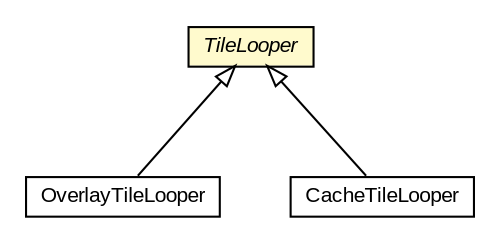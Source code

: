 #!/usr/local/bin/dot
#
# Class diagram 
# Generated by UMLGraph version R5_6-24-gf6e263 (http://www.umlgraph.org/)
#

digraph G {
	edge [fontname="arial",fontsize=10,labelfontname="arial",labelfontsize=10];
	node [fontname="arial",fontsize=10,shape=plaintext];
	nodesep=0.25;
	ranksep=0.5;
	// org.osmdroid.util.TileLooper
	c269836 [label=<<table title="org.osmdroid.util.TileLooper" border="0" cellborder="1" cellspacing="0" cellpadding="2" port="p" bgcolor="lemonChiffon" href="./TileLooper.html">
		<tr><td><table border="0" cellspacing="0" cellpadding="1">
<tr><td align="center" balign="center"><font face="arial italic"> TileLooper </font></td></tr>
		</table></td></tr>
		</table>>, URL="./TileLooper.html", fontname="arial", fontcolor="black", fontsize=10.0];
	// org.osmdroid.views.overlay.TilesOverlay.OverlayTileLooper
	c269925 [label=<<table title="org.osmdroid.views.overlay.TilesOverlay.OverlayTileLooper" border="0" cellborder="1" cellspacing="0" cellpadding="2" port="p" href="../views/overlay/TilesOverlay.OverlayTileLooper.html">
		<tr><td><table border="0" cellspacing="0" cellpadding="1">
<tr><td align="center" balign="center"> OverlayTileLooper </td></tr>
		</table></td></tr>
		</table>>, URL="../views/overlay/TilesOverlay.OverlayTileLooper.html", fontname="arial", fontcolor="black", fontsize=10.0];
	// org.osmdroid.views.overlay.TilesOverlay.CacheTileLooper
	c269926 [label=<<table title="org.osmdroid.views.overlay.TilesOverlay.CacheTileLooper" border="0" cellborder="1" cellspacing="0" cellpadding="2" port="p" href="../views/overlay/TilesOverlay.CacheTileLooper.html">
		<tr><td><table border="0" cellspacing="0" cellpadding="1">
<tr><td align="center" balign="center"> CacheTileLooper </td></tr>
		</table></td></tr>
		</table>>, URL="../views/overlay/TilesOverlay.CacheTileLooper.html", fontname="arial", fontcolor="black", fontsize=10.0];
	//org.osmdroid.views.overlay.TilesOverlay.OverlayTileLooper extends org.osmdroid.util.TileLooper
	c269836:p -> c269925:p [dir=back,arrowtail=empty];
	//org.osmdroid.views.overlay.TilesOverlay.CacheTileLooper extends org.osmdroid.util.TileLooper
	c269836:p -> c269926:p [dir=back,arrowtail=empty];
}

